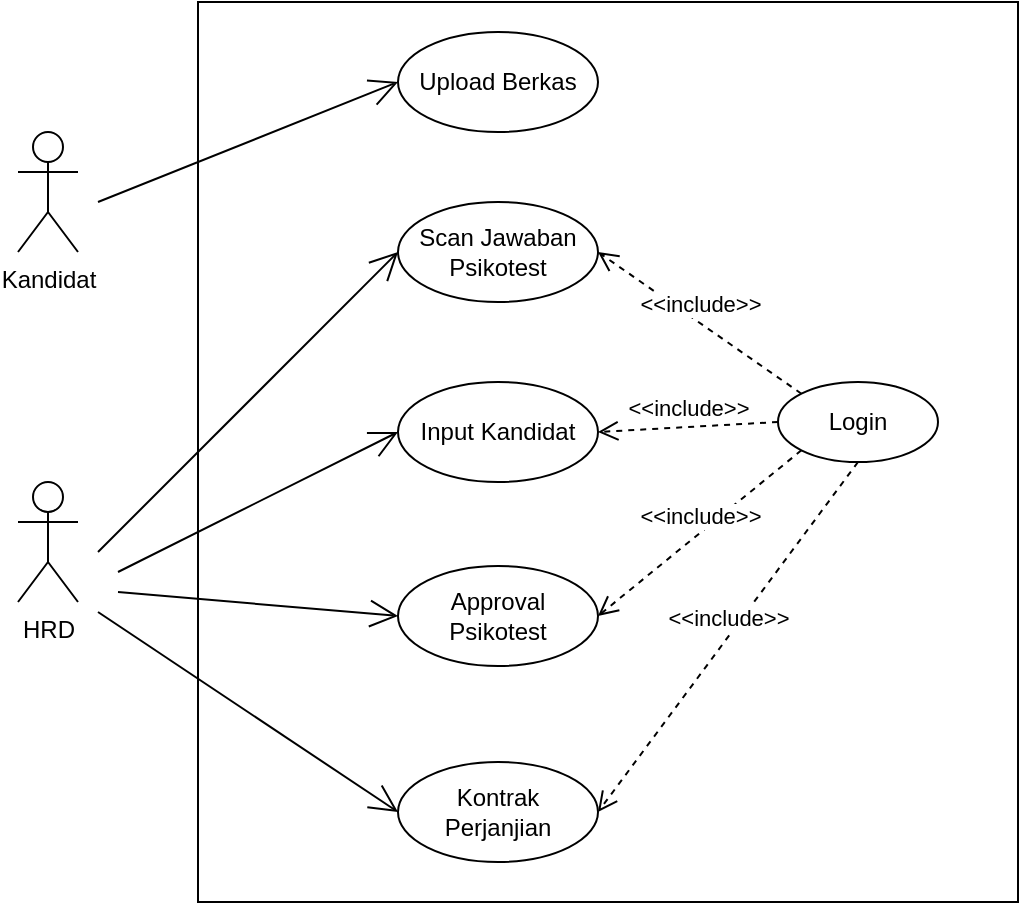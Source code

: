 <mxfile version="25.0.3">
  <diagram name="Page-1" id="6T4qsqivxqvrZ7MX3iYm">
    <mxGraphModel dx="1173" dy="475" grid="1" gridSize="10" guides="1" tooltips="1" connect="1" arrows="1" fold="1" page="1" pageScale="1" pageWidth="850" pageHeight="1100" math="0" shadow="0">
      <root>
        <mxCell id="0" />
        <mxCell id="1" parent="0" />
        <mxCell id="-LnCVVdrkijfgitVFEL--1" value="Kandidat" style="shape=umlActor;verticalLabelPosition=bottom;verticalAlign=top;html=1;outlineConnect=0;" vertex="1" parent="1">
          <mxGeometry x="70" y="155" width="30" height="60" as="geometry" />
        </mxCell>
        <mxCell id="-LnCVVdrkijfgitVFEL--4" value="" style="html=1;whiteSpace=wrap;fillColor=none;" vertex="1" parent="1">
          <mxGeometry x="160" y="90" width="410" height="450" as="geometry" />
        </mxCell>
        <mxCell id="-LnCVVdrkijfgitVFEL--5" value="HRD" style="shape=umlActor;verticalLabelPosition=bottom;verticalAlign=top;html=1;outlineConnect=0;" vertex="1" parent="1">
          <mxGeometry x="70" y="330" width="30" height="60" as="geometry" />
        </mxCell>
        <mxCell id="-LnCVVdrkijfgitVFEL--6" value="Login" style="ellipse;whiteSpace=wrap;html=1;" vertex="1" parent="1">
          <mxGeometry x="450" y="280" width="80" height="40" as="geometry" />
        </mxCell>
        <mxCell id="-LnCVVdrkijfgitVFEL--7" value="Upload Berkas" style="ellipse;whiteSpace=wrap;html=1;" vertex="1" parent="1">
          <mxGeometry x="260" y="105" width="100" height="50" as="geometry" />
        </mxCell>
        <mxCell id="-LnCVVdrkijfgitVFEL--8" value="Scan Jawaban Psikotest" style="ellipse;whiteSpace=wrap;html=1;" vertex="1" parent="1">
          <mxGeometry x="260" y="190" width="100" height="50" as="geometry" />
        </mxCell>
        <mxCell id="-LnCVVdrkijfgitVFEL--9" value="Input Kandidat" style="ellipse;whiteSpace=wrap;html=1;" vertex="1" parent="1">
          <mxGeometry x="260" y="280" width="100" height="50" as="geometry" />
        </mxCell>
        <mxCell id="-LnCVVdrkijfgitVFEL--10" value="Approval Psikotest" style="ellipse;whiteSpace=wrap;html=1;" vertex="1" parent="1">
          <mxGeometry x="260" y="372" width="100" height="50" as="geometry" />
        </mxCell>
        <mxCell id="-LnCVVdrkijfgitVFEL--11" value="Kontrak Perjanjian" style="ellipse;whiteSpace=wrap;html=1;" vertex="1" parent="1">
          <mxGeometry x="260" y="470" width="100" height="50" as="geometry" />
        </mxCell>
        <mxCell id="-LnCVVdrkijfgitVFEL--24" value="&amp;lt;&amp;lt;include&amp;gt;&amp;gt;" style="html=1;verticalAlign=bottom;endArrow=open;dashed=1;endSize=8;curved=0;rounded=0;exitX=0;exitY=0.5;exitDx=0;exitDy=0;entryX=1;entryY=0.5;entryDx=0;entryDy=0;" edge="1" parent="1" source="-LnCVVdrkijfgitVFEL--6" target="-LnCVVdrkijfgitVFEL--9">
          <mxGeometry relative="1" as="geometry">
            <mxPoint x="440" y="304.5" as="sourcePoint" />
            <mxPoint x="350" y="305" as="targetPoint" />
          </mxGeometry>
        </mxCell>
        <mxCell id="-LnCVVdrkijfgitVFEL--25" value="&amp;lt;&amp;lt;include&amp;gt;&amp;gt;" style="html=1;verticalAlign=bottom;endArrow=open;dashed=1;endSize=8;curved=0;rounded=0;exitX=0;exitY=1;exitDx=0;exitDy=0;entryX=1;entryY=0.5;entryDx=0;entryDy=0;" edge="1" parent="1" source="-LnCVVdrkijfgitVFEL--6" target="-LnCVVdrkijfgitVFEL--10">
          <mxGeometry relative="1" as="geometry">
            <mxPoint x="460" y="315" as="sourcePoint" />
            <mxPoint x="370" y="315" as="targetPoint" />
          </mxGeometry>
        </mxCell>
        <mxCell id="-LnCVVdrkijfgitVFEL--26" value="&amp;lt;&amp;lt;include&amp;gt;&amp;gt;" style="html=1;verticalAlign=bottom;endArrow=open;dashed=1;endSize=8;curved=0;rounded=0;exitX=0.5;exitY=1;exitDx=0;exitDy=0;entryX=1;entryY=0.5;entryDx=0;entryDy=0;" edge="1" parent="1" source="-LnCVVdrkijfgitVFEL--6" target="-LnCVVdrkijfgitVFEL--11">
          <mxGeometry relative="1" as="geometry">
            <mxPoint x="477" y="380" as="sourcePoint" />
            <mxPoint x="375" y="479" as="targetPoint" />
          </mxGeometry>
        </mxCell>
        <mxCell id="-LnCVVdrkijfgitVFEL--27" value="&amp;lt;&amp;lt;include&amp;gt;&amp;gt;" style="html=1;verticalAlign=bottom;endArrow=open;dashed=1;endSize=8;curved=0;rounded=0;exitX=0;exitY=0;exitDx=0;exitDy=0;entryX=1;entryY=0.5;entryDx=0;entryDy=0;" edge="1" parent="1" source="-LnCVVdrkijfgitVFEL--6" target="-LnCVVdrkijfgitVFEL--8">
          <mxGeometry relative="1" as="geometry">
            <mxPoint x="480" y="127.5" as="sourcePoint" />
            <mxPoint x="350" y="302.5" as="targetPoint" />
          </mxGeometry>
        </mxCell>
        <mxCell id="-LnCVVdrkijfgitVFEL--29" value="" style="endArrow=open;endFill=1;endSize=12;html=1;rounded=0;entryX=0;entryY=0.5;entryDx=0;entryDy=0;" edge="1" parent="1" target="-LnCVVdrkijfgitVFEL--7">
          <mxGeometry width="160" relative="1" as="geometry">
            <mxPoint x="110" y="190" as="sourcePoint" />
            <mxPoint x="260" y="300" as="targetPoint" />
          </mxGeometry>
        </mxCell>
        <mxCell id="-LnCVVdrkijfgitVFEL--30" value="" style="endArrow=open;endFill=1;endSize=12;html=1;rounded=0;entryX=0;entryY=0.5;entryDx=0;entryDy=0;" edge="1" parent="1" target="-LnCVVdrkijfgitVFEL--8">
          <mxGeometry width="160" relative="1" as="geometry">
            <mxPoint x="110" y="365" as="sourcePoint" />
            <mxPoint x="270" y="390" as="targetPoint" />
          </mxGeometry>
        </mxCell>
        <mxCell id="-LnCVVdrkijfgitVFEL--33" value="" style="endArrow=open;endFill=1;endSize=12;html=1;rounded=0;entryX=0;entryY=0.5;entryDx=0;entryDy=0;" edge="1" parent="1" target="-LnCVVdrkijfgitVFEL--9">
          <mxGeometry width="160" relative="1" as="geometry">
            <mxPoint x="120" y="375" as="sourcePoint" />
            <mxPoint x="270" y="225" as="targetPoint" />
          </mxGeometry>
        </mxCell>
        <mxCell id="-LnCVVdrkijfgitVFEL--34" value="" style="endArrow=open;endFill=1;endSize=12;html=1;rounded=0;entryX=0;entryY=0.5;entryDx=0;entryDy=0;" edge="1" parent="1" target="-LnCVVdrkijfgitVFEL--10">
          <mxGeometry width="160" relative="1" as="geometry">
            <mxPoint x="120" y="385" as="sourcePoint" />
            <mxPoint x="270" y="315" as="targetPoint" />
          </mxGeometry>
        </mxCell>
        <mxCell id="-LnCVVdrkijfgitVFEL--35" value="" style="endArrow=open;endFill=1;endSize=12;html=1;rounded=0;entryX=0;entryY=0.5;entryDx=0;entryDy=0;" edge="1" parent="1" target="-LnCVVdrkijfgitVFEL--11">
          <mxGeometry width="160" relative="1" as="geometry">
            <mxPoint x="110" y="395" as="sourcePoint" />
            <mxPoint x="270" y="425" as="targetPoint" />
          </mxGeometry>
        </mxCell>
      </root>
    </mxGraphModel>
  </diagram>
</mxfile>
